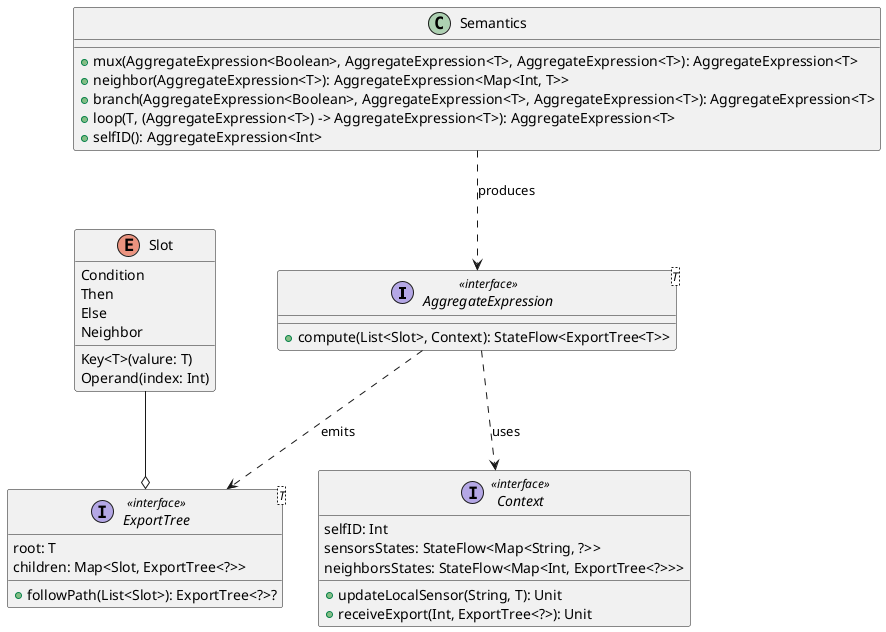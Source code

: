@startuml
interface AggregateExpression<T> << interface >> {
  + compute(List<Slot>, Context): StateFlow<ExportTree<T>>
}
interface Context << interface >> {
  + updateLocalSensor(String, T): Unit
  + receiveExport(Int, ExportTree<?>): Unit
   selfID: Int
   sensorsStates: StateFlow<Map<String, ?>>
   neighborsStates: StateFlow<Map<Int, ExportTree<?>>>
}
interface ExportTree<T> << interface >> {
  + followPath(List<Slot>): ExportTree<?>?
   root: T
   children: Map<Slot, ExportTree<?>>
}
class Semantics {
  + mux(AggregateExpression<Boolean>, AggregateExpression<T>, AggregateExpression<T>): AggregateExpression<T>
  + neighbor(AggregateExpression<T>): AggregateExpression<Map<Int, T>>
  + branch(AggregateExpression<Boolean>, AggregateExpression<T>, AggregateExpression<T>): AggregateExpression<T>
  + loop(T, (AggregateExpression<T>) -> AggregateExpression<T>): AggregateExpression<T>
  + selfID(): AggregateExpression<Int>
}

enum Slot {
    Condition
    Then
    Else
    Key<T>(valure: T)
    Neighbor
    Operand(index: Int)
}

Semantics ..> AggregateExpression : produces
AggregateExpression ..> Context : uses
AggregateExpression ..> ExportTree : emits
Slot --o ExportTree

@enduml
